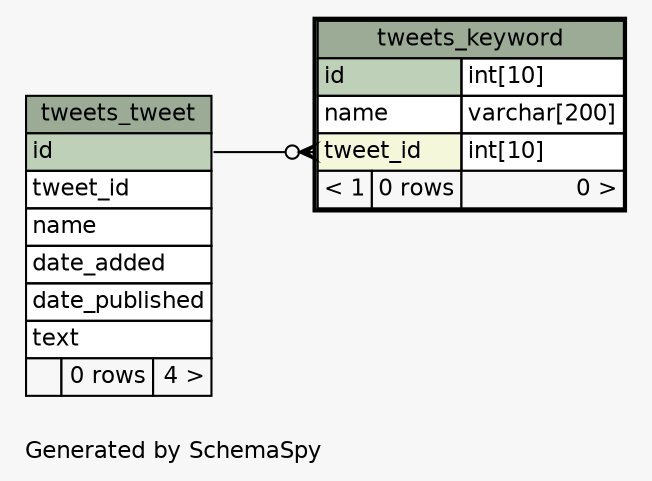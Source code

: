 // dot 2.38.0 on Linux 4.4.0-28-generic
// SchemaSpy rev 590
digraph "oneDegreeRelationshipsDiagram" {
  graph [
    rankdir="RL"
    bgcolor="#f7f7f7"
    label="\nGenerated by SchemaSpy"
    labeljust="l"
    nodesep="0.18"
    ranksep="0.46"
    fontname="Helvetica"
    fontsize="11"
  ];
  node [
    fontname="Helvetica"
    fontsize="11"
    shape="plaintext"
  ];
  edge [
    arrowsize="0.8"
  ];
  "tweets_keyword":"tweet_id":w -> "tweets_tweet":"id":e [arrowhead=none dir=back arrowtail=crowodot];
  "tweets_keyword" [
    label=<
    <TABLE BORDER="2" CELLBORDER="1" CELLSPACING="0" BGCOLOR="#ffffff">
      <TR><TD COLSPAN="3" BGCOLOR="#9bab96" ALIGN="CENTER">tweets_keyword</TD></TR>
      <TR><TD PORT="id" COLSPAN="2" BGCOLOR="#bed1b8" ALIGN="LEFT">id</TD><TD PORT="id.type" ALIGN="LEFT">int[10]</TD></TR>
      <TR><TD PORT="name" COLSPAN="2" ALIGN="LEFT">name</TD><TD PORT="name.type" ALIGN="LEFT">varchar[200]</TD></TR>
      <TR><TD PORT="tweet_id" COLSPAN="2" BGCOLOR="#f4f7da" ALIGN="LEFT">tweet_id</TD><TD PORT="tweet_id.type" ALIGN="LEFT">int[10]</TD></TR>
      <TR><TD ALIGN="LEFT" BGCOLOR="#f7f7f7">&lt; 1</TD><TD ALIGN="RIGHT" BGCOLOR="#f7f7f7">0 rows</TD><TD ALIGN="RIGHT" BGCOLOR="#f7f7f7">0 &gt;</TD></TR>
    </TABLE>>
    URL="tweets_keyword.html"
    tooltip="tweets_keyword"
  ];
  "tweets_tweet" [
    label=<
    <TABLE BORDER="0" CELLBORDER="1" CELLSPACING="0" BGCOLOR="#ffffff">
      <TR><TD COLSPAN="3" BGCOLOR="#9bab96" ALIGN="CENTER">tweets_tweet</TD></TR>
      <TR><TD PORT="id" COLSPAN="3" BGCOLOR="#bed1b8" ALIGN="LEFT">id</TD></TR>
      <TR><TD PORT="tweet_id" COLSPAN="3" ALIGN="LEFT">tweet_id</TD></TR>
      <TR><TD PORT="name" COLSPAN="3" ALIGN="LEFT">name</TD></TR>
      <TR><TD PORT="date_added" COLSPAN="3" ALIGN="LEFT">date_added</TD></TR>
      <TR><TD PORT="date_published" COLSPAN="3" ALIGN="LEFT">date_published</TD></TR>
      <TR><TD PORT="text" COLSPAN="3" ALIGN="LEFT">text</TD></TR>
      <TR><TD ALIGN="LEFT" BGCOLOR="#f7f7f7">  </TD><TD ALIGN="RIGHT" BGCOLOR="#f7f7f7">0 rows</TD><TD ALIGN="RIGHT" BGCOLOR="#f7f7f7">4 &gt;</TD></TR>
    </TABLE>>
    URL="tweets_tweet.html"
    tooltip="tweets_tweet"
  ];
}
